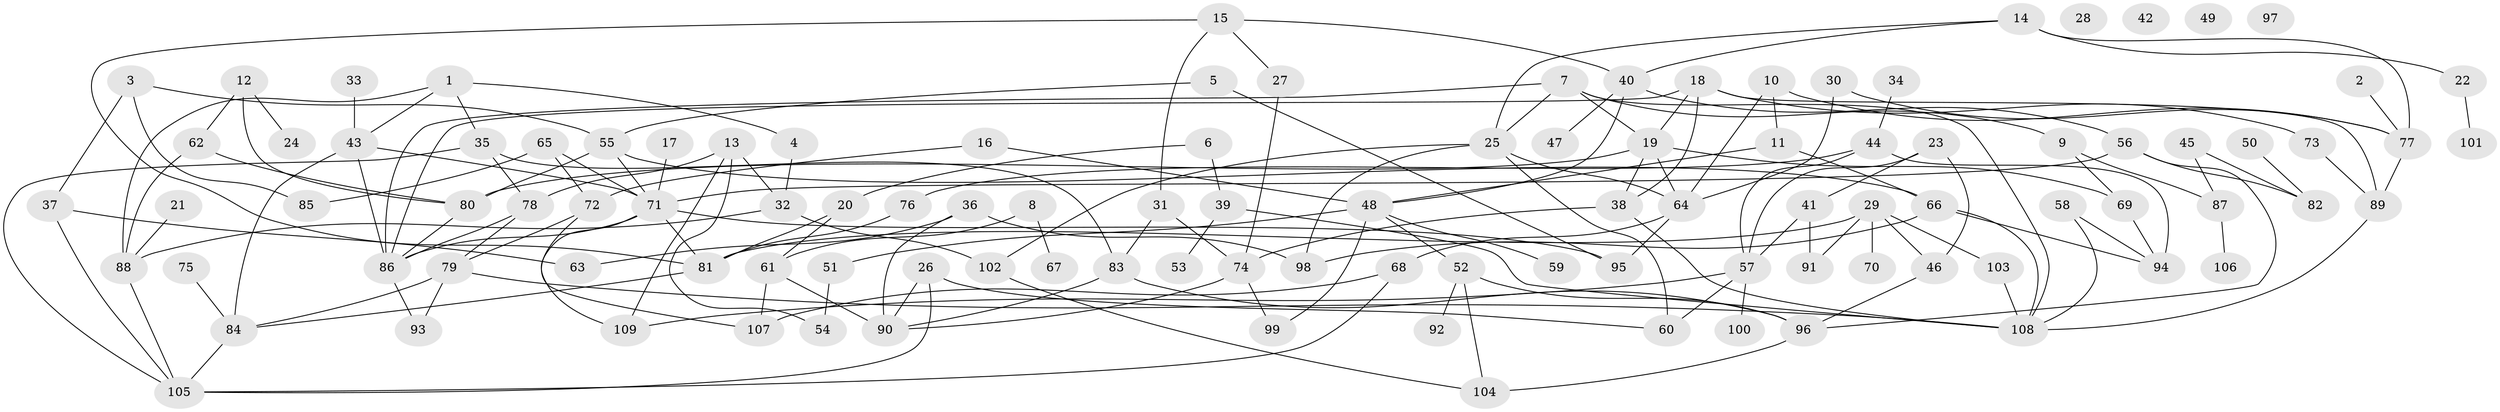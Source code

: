 // Generated by graph-tools (version 1.1) at 2025/40/03/09/25 04:40:45]
// undirected, 109 vertices, 172 edges
graph export_dot {
graph [start="1"]
  node [color=gray90,style=filled];
  1;
  2;
  3;
  4;
  5;
  6;
  7;
  8;
  9;
  10;
  11;
  12;
  13;
  14;
  15;
  16;
  17;
  18;
  19;
  20;
  21;
  22;
  23;
  24;
  25;
  26;
  27;
  28;
  29;
  30;
  31;
  32;
  33;
  34;
  35;
  36;
  37;
  38;
  39;
  40;
  41;
  42;
  43;
  44;
  45;
  46;
  47;
  48;
  49;
  50;
  51;
  52;
  53;
  54;
  55;
  56;
  57;
  58;
  59;
  60;
  61;
  62;
  63;
  64;
  65;
  66;
  67;
  68;
  69;
  70;
  71;
  72;
  73;
  74;
  75;
  76;
  77;
  78;
  79;
  80;
  81;
  82;
  83;
  84;
  85;
  86;
  87;
  88;
  89;
  90;
  91;
  92;
  93;
  94;
  95;
  96;
  97;
  98;
  99;
  100;
  101;
  102;
  103;
  104;
  105;
  106;
  107;
  108;
  109;
  1 -- 4;
  1 -- 35;
  1 -- 43;
  1 -- 88;
  2 -- 77;
  3 -- 37;
  3 -- 55;
  3 -- 85;
  4 -- 32;
  5 -- 55;
  5 -- 95;
  6 -- 20;
  6 -- 39;
  7 -- 9;
  7 -- 19;
  7 -- 25;
  7 -- 86;
  7 -- 108;
  8 -- 61;
  8 -- 67;
  9 -- 69;
  9 -- 87;
  10 -- 11;
  10 -- 64;
  10 -- 77;
  11 -- 48;
  11 -- 66;
  12 -- 24;
  12 -- 62;
  12 -- 80;
  13 -- 32;
  13 -- 54;
  13 -- 78;
  13 -- 109;
  14 -- 22;
  14 -- 25;
  14 -- 40;
  14 -- 77;
  15 -- 27;
  15 -- 31;
  15 -- 40;
  15 -- 81;
  16 -- 48;
  16 -- 72;
  17 -- 71;
  18 -- 19;
  18 -- 38;
  18 -- 73;
  18 -- 86;
  18 -- 89;
  19 -- 38;
  19 -- 64;
  19 -- 69;
  19 -- 80;
  20 -- 61;
  20 -- 81;
  21 -- 88;
  22 -- 101;
  23 -- 41;
  23 -- 46;
  23 -- 57;
  25 -- 60;
  25 -- 64;
  25 -- 98;
  25 -- 102;
  26 -- 60;
  26 -- 90;
  26 -- 105;
  27 -- 74;
  29 -- 46;
  29 -- 70;
  29 -- 81;
  29 -- 91;
  29 -- 103;
  30 -- 64;
  30 -- 77;
  31 -- 74;
  31 -- 83;
  32 -- 88;
  32 -- 102;
  33 -- 43;
  34 -- 44;
  35 -- 78;
  35 -- 83;
  35 -- 105;
  36 -- 63;
  36 -- 90;
  36 -- 98;
  37 -- 63;
  37 -- 105;
  38 -- 74;
  38 -- 108;
  39 -- 53;
  39 -- 108;
  40 -- 47;
  40 -- 48;
  40 -- 56;
  41 -- 57;
  41 -- 91;
  43 -- 71;
  43 -- 84;
  43 -- 86;
  44 -- 57;
  44 -- 76;
  44 -- 94;
  45 -- 82;
  45 -- 87;
  46 -- 96;
  48 -- 51;
  48 -- 52;
  48 -- 59;
  48 -- 99;
  50 -- 82;
  51 -- 54;
  52 -- 92;
  52 -- 96;
  52 -- 104;
  55 -- 66;
  55 -- 71;
  55 -- 80;
  56 -- 71;
  56 -- 82;
  56 -- 96;
  57 -- 60;
  57 -- 100;
  57 -- 109;
  58 -- 94;
  58 -- 108;
  61 -- 90;
  61 -- 107;
  62 -- 80;
  62 -- 88;
  64 -- 68;
  64 -- 95;
  65 -- 71;
  65 -- 72;
  65 -- 85;
  66 -- 94;
  66 -- 98;
  66 -- 108;
  68 -- 105;
  68 -- 107;
  69 -- 94;
  71 -- 81;
  71 -- 86;
  71 -- 95;
  71 -- 109;
  72 -- 79;
  72 -- 107;
  73 -- 89;
  74 -- 90;
  74 -- 99;
  75 -- 84;
  76 -- 81;
  77 -- 89;
  78 -- 79;
  78 -- 86;
  79 -- 84;
  79 -- 93;
  79 -- 108;
  80 -- 86;
  81 -- 84;
  83 -- 90;
  83 -- 96;
  84 -- 105;
  86 -- 93;
  87 -- 106;
  88 -- 105;
  89 -- 108;
  96 -- 104;
  102 -- 104;
  103 -- 108;
}
